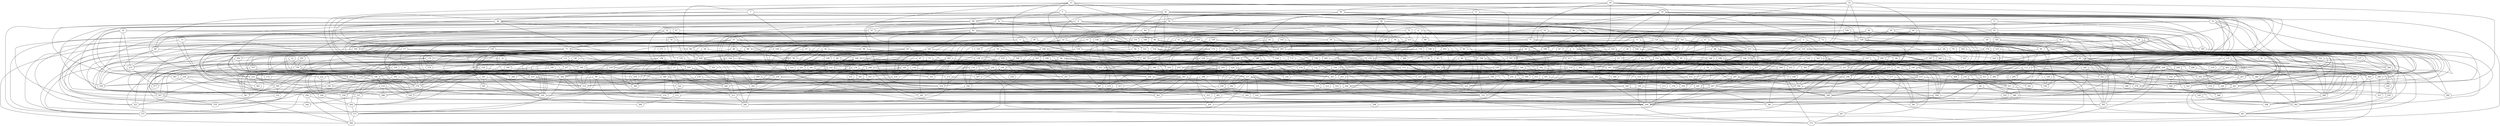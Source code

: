 strict graph "gnp_random_graph(400,0.015)" {
0;
1;
2;
3;
4;
5;
6;
7;
8;
9;
10;
11;
12;
13;
14;
15;
16;
17;
18;
19;
20;
21;
22;
23;
24;
25;
26;
27;
28;
29;
30;
31;
32;
33;
34;
35;
36;
37;
38;
39;
40;
41;
42;
43;
44;
45;
46;
47;
48;
49;
50;
51;
52;
53;
54;
55;
56;
57;
58;
59;
60;
61;
62;
63;
64;
65;
66;
67;
68;
69;
70;
71;
72;
73;
74;
75;
76;
77;
78;
79;
80;
81;
82;
83;
84;
85;
86;
87;
88;
89;
90;
91;
92;
93;
94;
95;
96;
97;
98;
99;
100;
101;
102;
103;
104;
105;
106;
107;
108;
109;
110;
111;
112;
113;
114;
115;
116;
117;
118;
119;
120;
121;
122;
123;
124;
125;
126;
127;
128;
129;
130;
131;
132;
133;
134;
135;
136;
137;
138;
139;
140;
141;
142;
143;
144;
145;
146;
147;
148;
149;
150;
151;
152;
153;
154;
155;
156;
157;
158;
159;
160;
161;
162;
163;
164;
165;
166;
167;
168;
169;
170;
171;
172;
173;
174;
175;
176;
177;
178;
179;
180;
181;
182;
183;
184;
185;
186;
187;
188;
189;
190;
191;
192;
193;
194;
195;
196;
197;
198;
199;
200;
201;
202;
203;
204;
205;
206;
207;
208;
209;
210;
211;
212;
213;
214;
215;
216;
217;
218;
219;
220;
221;
222;
223;
224;
225;
226;
227;
228;
229;
230;
231;
232;
233;
234;
235;
236;
237;
238;
239;
240;
241;
242;
243;
244;
245;
246;
247;
248;
249;
250;
251;
252;
253;
254;
255;
256;
257;
258;
259;
260;
261;
262;
263;
264;
265;
266;
267;
268;
269;
270;
271;
272;
273;
274;
275;
276;
277;
278;
279;
280;
281;
282;
283;
284;
285;
286;
287;
288;
289;
290;
291;
292;
293;
294;
295;
296;
297;
298;
299;
300;
301;
302;
303;
304;
305;
306;
307;
308;
309;
310;
311;
312;
313;
314;
315;
316;
317;
318;
319;
320;
321;
322;
323;
324;
325;
326;
327;
328;
329;
330;
331;
332;
333;
334;
335;
336;
337;
338;
339;
340;
341;
342;
343;
344;
345;
346;
347;
348;
349;
350;
351;
352;
353;
354;
355;
356;
357;
358;
359;
360;
361;
362;
363;
364;
365;
366;
367;
368;
369;
370;
371;
372;
373;
374;
375;
376;
377;
378;
379;
380;
381;
382;
383;
384;
385;
386;
387;
388;
389;
390;
391;
392;
393;
394;
395;
396;
397;
398;
399;
0 -- 192  [is_available=True, prob="0.550939702745"];
0 -- 1  [is_available=True, prob="0.642187092279"];
0 -- 34  [is_available=True, prob="0.687015406815"];
0 -- 291  [is_available=True, prob="0.337794591136"];
0 -- 262  [is_available=True, prob="1.0"];
0 -- 90  [is_available=True, prob="0.686280316794"];
1 -- 353  [is_available=True, prob="0.259644671201"];
1 -- 291  [is_available=True, prob="0.390840080443"];
1 -- 198  [is_available=True, prob="1.0"];
1 -- 360  [is_available=True, prob="0.762317053781"];
1 -- 242  [is_available=True, prob="0.431716401117"];
1 -- 244  [is_available=True, prob="1.0"];
1 -- 118  [is_available=True, prob="0.583824883431"];
1 -- 215  [is_available=True, prob="1.0"];
1 -- 185  [is_available=True, prob="0.161400500214"];
1 -- 319  [is_available=True, prob="1.0"];
2 -- 90  [is_available=True, prob="0.190655915221"];
2 -- 28  [is_available=True, prob="0.885666326662"];
2 -- 157  [is_available=True, prob="0.218322941564"];
2 -- 334  [is_available=True, prob="1.0"];
2 -- 301  [is_available=True, prob="0.656318873693"];
3 -- 192  [is_available=True, prob="0.771220418936"];
3 -- 166  [is_available=True, prob="0.723883435986"];
3 -- 294  [is_available=True, prob="1.0"];
3 -- 233  [is_available=True, prob="0.794883159811"];
3 -- 173  [is_available=True, prob="0.0791446397175"];
3 -- 176  [is_available=True, prob="0.514469924251"];
4 -- 195  [is_available=True, prob="1.0"];
4 -- 69  [is_available=True, prob="0.579695154604"];
4 -- 364  [is_available=True, prob="0.188647193584"];
4 -- 370  [is_available=True, prob="0.907915509878"];
4 -- 24  [is_available=True, prob="0.768787086832"];
4 -- 121  [is_available=True, prob="0.0712445500685"];
4 -- 347  [is_available=True, prob="0.568366381468"];
4 -- 101  [is_available=True, prob="0.151967052749"];
5 -- 213  [is_available=True, prob="0.194482610933"];
5 -- 68  [is_available=True, prob="1.0"];
5 -- 77  [is_available=True, prob="0.27268910747"];
5 -- 135  [is_available=True, prob="0.818919665249"];
6 -- 131  [is_available=True, prob="0.178414005787"];
6 -- 243  [is_available=True, prob="1.0"];
6 -- 206  [is_available=True, prob="0.967460584042"];
6 -- 55  [is_available=True, prob="0.929190318748"];
7 -- 10  [is_available=True, prob="1.0"];
7 -- 298  [is_available=True, prob="0.278990282181"];
7 -- 37  [is_available=True, prob="1.0"];
7 -- 390  [is_available=True, prob="0.783327342244"];
7 -- 31  [is_available=True, prob="1.0"];
8 -- 36  [is_available=True, prob="0.5359970773"];
8 -- 137  [is_available=True, prob="0.20904113772"];
8 -- 332  [is_available=True, prob="1.0"];
8 -- 80  [is_available=True, prob="1.0"];
8 -- 361  [is_available=True, prob="0.620605709932"];
8 -- 292  [is_available=True, prob="0.58145404499"];
8 -- 380  [is_available=True, prob="0.12815372383"];
9 -- 203  [is_available=True, prob="0.0957633199416"];
9 -- 167  [is_available=True, prob="0.936405770212"];
9 -- 72  [is_available=True, prob="0.230000097668"];
9 -- 87  [is_available=True, prob="0.344974359386"];
9 -- 360  [is_available=True, prob="0.193667284963"];
9 -- 22  [is_available=True, prob="0.124267280442"];
9 -- 185  [is_available=True, prob="1.0"];
9 -- 89  [is_available=True, prob="0.230237005929"];
10 -- 389  [is_available=True, prob="0.0529060408149"];
10 -- 199  [is_available=True, prob="1.0"];
10 -- 204  [is_available=True, prob="0.64191368243"];
10 -- 45  [is_available=True, prob="0.670188154992"];
10 -- 333  [is_available=True, prob="0.9859083656"];
10 -- 278  [is_available=True, prob="1.0"];
10 -- 191  [is_available=True, prob="1.0"];
11 -- 304  [is_available=True, prob="1.0"];
11 -- 241  [is_available=True, prob="0.852250657024"];
11 -- 366  [is_available=True, prob="0.0655823857627"];
11 -- 318  [is_available=True, prob="0.0202254712231"];
11 -- 62  [is_available=True, prob="0.849387760475"];
12 -- 252  [is_available=True, prob="0.885757813061"];
12 -- 159  [is_available=True, prob="0.35854293125"];
13 -- 106  [is_available=True, prob="1.0"];
13 -- 323  [is_available=True, prob="0.512998212852"];
13 -- 69  [is_available=True, prob="1.0"];
13 -- 350  [is_available=True, prob="0.070069359221"];
14 -- 68  [is_available=True, prob="1.0"];
14 -- 231  [is_available=True, prob="1.0"];
14 -- 72  [is_available=True, prob="0.943212095609"];
14 -- 199  [is_available=True, prob="1.0"];
14 -- 369  [is_available=True, prob="1.0"];
14 -- 209  [is_available=True, prob="1.0"];
14 -- 324  [is_available=True, prob="1.0"];
14 -- 221  [is_available=True, prob="0.795668057817"];
15 -- 291  [is_available=True, prob="1.0"];
15 -- 360  [is_available=True, prob="0.563129784551"];
15 -- 41  [is_available=True, prob="0.3065740819"];
15 -- 369  [is_available=True, prob="0.817163108706"];
15 -- 370  [is_available=True, prob="0.883440644938"];
15 -- 275  [is_available=True, prob="0.768653472106"];
15 -- 310  [is_available=True, prob="0.477476147189"];
15 -- 127  [is_available=True, prob="1.0"];
16 -- 100  [is_available=True, prob="0.309303303832"];
16 -- 165  [is_available=True, prob="0.785268718926"];
16 -- 304  [is_available=True, prob="0.339718016526"];
16 -- 149  [is_available=True, prob="0.419642493388"];
16 -- 23  [is_available=True, prob="0.311954387868"];
16 -- 219  [is_available=True, prob="0.0984230638729"];
16 -- 389  [is_available=True, prob="1.0"];
17 -- 375  [is_available=True, prob="0.442560411238"];
17 -- 219  [is_available=True, prob="0.461876268437"];
17 -- 61  [is_available=True, prob="0.445387416214"];
17 -- 111  [is_available=True, prob="0.13989921866"];
18 -- 169  [is_available=True, prob="1.0"];
18 -- 300  [is_available=True, prob="1.0"];
18 -- 343  [is_available=True, prob="0.895420935891"];
19 -- 193  [is_available=True, prob="0.311049797622"];
19 -- 131  [is_available=True, prob="0.728792391986"];
19 -- 262  [is_available=True, prob="0.402241497463"];
19 -- 327  [is_available=True, prob="0.962210210259"];
19 -- 136  [is_available=True, prob="1.0"];
19 -- 362  [is_available=True, prob="0.0641734297985"];
19 -- 78  [is_available=True, prob="0.659656446338"];
19 -- 207  [is_available=True, prob="0.957852265405"];
19 -- 117  [is_available=True, prob="1.0"];
19 -- 222  [is_available=True, prob="0.198849326047"];
20 -- 312  [is_available=True, prob="1.0"];
20 -- 340  [is_available=True, prob="0.558235165112"];
20 -- 189  [is_available=True, prob="0.925105944462"];
20 -- 278  [is_available=True, prob="0.271810054983"];
20 -- 349  [is_available=True, prob="0.68179804519"];
21 -- 88  [is_available=True, prob="0.504325806285"];
21 -- 369  [is_available=True, prob="1.0"];
21 -- 306  [is_available=True, prob="0.650466198015"];
21 -- 211  [is_available=True, prob="1.0"];
21 -- 314  [is_available=True, prob="1.0"];
22 -- 379  [is_available=True, prob="0.810049304156"];
22 -- 77  [is_available=True, prob="1.0"];
22 -- 134  [is_available=True, prob="1.0"];
23 -- 144  [is_available=True, prob="0.652017961613"];
23 -- 262  [is_available=True, prob="0.596383330064"];
23 -- 40  [is_available=True, prob="1.0"];
23 -- 301  [is_available=True, prob="0.0502935548955"];
23 -- 223  [is_available=True, prob="0.0395142373553"];
23 -- 111  [is_available=True, prob="0.63486116122"];
23 -- 91  [is_available=True, prob="0.460706103306"];
23 -- 95  [is_available=True, prob="0.994476749446"];
24 -- 193  [is_available=True, prob="1.0"];
24 -- 386  [is_available=True, prob="0.222534507693"];
24 -- 141  [is_available=True, prob="0.562030753537"];
24 -- 46  [is_available=True, prob="0.539324134082"];
24 -- 173  [is_available=True, prob="0.420376535824"];
24 -- 155  [is_available=True, prob="0.798786759728"];
24 -- 124  [is_available=True, prob="1.0"];
25 -- 65  [is_available=True, prob="0.687714423473"];
25 -- 98  [is_available=True, prob="0.545137261916"];
25 -- 69  [is_available=True, prob="0.796641258165"];
25 -- 264  [is_available=True, prob="0.122233463646"];
25 -- 266  [is_available=True, prob="0.522497993205"];
25 -- 350  [is_available=True, prob="0.30262821543"];
25 -- 181  [is_available=True, prob="0.301828069976"];
25 -- 278  [is_available=True, prob="0.054220529991"];
25 -- 394  [is_available=True, prob="0.390554568053"];
25 -- 255  [is_available=True, prob="1.0"];
25 -- 189  [is_available=True, prob="0.163566955052"];
25 -- 30  [is_available=True, prob="1.0"];
25 -- 149  [is_available=True, prob="0.699285033993"];
26 -- 147  [is_available=True, prob="0.627528137509"];
26 -- 53  [is_available=True, prob="0.0305252617857"];
26 -- 271  [is_available=True, prob="0.150367597788"];
27 -- 393  [is_available=True, prob="0.204184149629"];
27 -- 313  [is_available=True, prob="0.544852376343"];
27 -- 282  [is_available=True, prob="0.140272411813"];
27 -- 206  [is_available=True, prob="1.0"];
27 -- 215  [is_available=True, prob="0.161850388859"];
28 -- 327  [is_available=True, prob="0.651110745228"];
28 -- 298  [is_available=True, prob="0.439340519914"];
28 -- 290  [is_available=True, prob="0.0530004929453"];
28 -- 119  [is_available=True, prob="0.237357716891"];
29 -- 36  [is_available=True, prob="0.587907614004"];
29 -- 71  [is_available=True, prob="0.719539826227"];
29 -- 169  [is_available=True, prob="0.57858543951"];
29 -- 199  [is_available=True, prob="0.554293840082"];
29 -- 112  [is_available=True, prob="0.761656772387"];
29 -- 50  [is_available=True, prob="0.0255019501832"];
29 -- 214  [is_available=True, prob="0.357234013379"];
29 -- 124  [is_available=True, prob="0.358011997059"];
29 -- 253  [is_available=True, prob="0.538677872873"];
30 -- 329  [is_available=True, prob="0.791599031202"];
30 -- 363  [is_available=True, prob="0.566497769443"];
30 -- 78  [is_available=True, prob="0.784610383522"];
30 -- 374  [is_available=True, prob="0.831906703078"];
30 -- 280  [is_available=True, prob="0.495262033229"];
30 -- 346  [is_available=True, prob="0.816456018999"];
30 -- 159  [is_available=True, prob="0.623127624925"];
31 -- 168  [is_available=True, prob="0.874711537998"];
31 -- 257  [is_available=True, prob="0.875915411978"];
32 -- 161  [is_available=True, prob="0.190943465055"];
32 -- 196  [is_available=True, prob="0.356358781792"];
32 -- 167  [is_available=True, prob="0.54216811002"];
32 -- 233  [is_available=True, prob="1.0"];
32 -- 385  [is_available=True, prob="0.0290413244052"];
32 -- 248  [is_available=True, prob="0.78380932769"];
32 -- 218  [is_available=True, prob="0.0293716233609"];
32 -- 251  [is_available=True, prob="0.428604712361"];
33 -- 41  [is_available=True, prob="0.656112384291"];
33 -- 46  [is_available=True, prob="0.365497502175"];
33 -- 183  [is_available=True, prob="0.661787913189"];
33 -- 361  [is_available=True, prob="0.0882589330654"];
33 -- 253  [is_available=True, prob="0.854878843896"];
33 -- 126  [is_available=True, prob="0.0029384447137"];
33 -- 287  [is_available=True, prob="0.943643979053"];
34 -- 187  [is_available=True, prob="0.640623398613"];
34 -- 53  [is_available=True, prob="0.744079137079"];
34 -- 270  [is_available=True, prob="0.698971679788"];
35 -- 66  [is_available=True, prob="0.57476901153"];
35 -- 233  [is_available=True, prob="0.814634152884"];
35 -- 79  [is_available=True, prob="1.0"];
35 -- 337  [is_available=True, prob="1.0"];
35 -- 179  [is_available=True, prob="1.0"];
35 -- 249  [is_available=True, prob="0.0640126700588"];
35 -- 252  [is_available=True, prob="1.0"];
36 -- 129  [is_available=True, prob="0.87888178549"];
36 -- 67  [is_available=True, prob="0.517478800816"];
36 -- 393  [is_available=True, prob="0.888957774607"];
36 -- 200  [is_available=True, prob="0.530334263615"];
36 -- 375  [is_available=True, prob="0.0356398163385"];
36 -- 218  [is_available=True, prob="0.459267184562"];
37 -- 156  [is_available=True, prob="0.951626408848"];
37 -- 148  [is_available=True, prob="0.607625502027"];
37 -- 257  [is_available=True, prob="0.152366731163"];
37 -- 182  [is_available=True, prob="0.119295904265"];
38 -- 321  [is_available=True, prob="0.0094315219458"];
38 -- 258  [is_available=True, prob="0.910224725048"];
38 -- 326  [is_available=True, prob="0.861228395368"];
38 -- 338  [is_available=True, prob="0.446735906487"];
38 -- 57  [is_available=True, prob="0.571299834522"];
38 -- 219  [is_available=True, prob="0.140990391512"];
39 -- 192  [is_available=True, prob="0.353944709604"];
39 -- 309  [is_available=True, prob="0.16165716604"];
40 -- 292  [is_available=True, prob="0.0127891606551"];
40 -- 393  [is_available=True, prob="0.982228771462"];
40 -- 331  [is_available=True, prob="0.304335367441"];
40 -- 237  [is_available=True, prob="0.607891181442"];
40 -- 306  [is_available=True, prob="0.212168900584"];
40 -- 308  [is_available=True, prob="0.101740291105"];
40 -- 118  [is_available=True, prob="0.518177817119"];
41 -- 66  [is_available=True, prob="0.402923748619"];
41 -- 291  [is_available=True, prob="0.729274638484"];
41 -- 132  [is_available=True, prob="0.779513844257"];
41 -- 103  [is_available=True, prob="1.0"];
41 -- 167  [is_available=True, prob="1.0"];
41 -- 205  [is_available=True, prob="0.769956169506"];
41 -- 371  [is_available=True, prob="0.656552895511"];
41 -- 54  [is_available=True, prob="0.608061459981"];
41 -- 260  [is_available=True, prob="0.782244379006"];
41 -- 271  [is_available=True, prob="0.273061844668"];
42 -- 313  [is_available=True, prob="0.795767255589"];
42 -- 58  [is_available=True, prob="0.433521669216"];
42 -- 354  [is_available=True, prob="0.677507488833"];
42 -- 197  [is_available=True, prob="0.0542635534497"];
42 -- 286  [is_available=True, prob="0.452297848681"];
43 -- 264  [is_available=True, prob="0.207047825935"];
43 -- 265  [is_available=True, prob="0.733065833918"];
43 -- 272  [is_available=True, prob="0.0101569024043"];
43 -- 328  [is_available=True, prob="0.471441681178"];
43 -- 146  [is_available=True, prob="0.957925477271"];
43 -- 217  [is_available=True, prob="0.89842373799"];
43 -- 90  [is_available=True, prob="0.150475104434"];
43 -- 379  [is_available=True, prob="0.305769661415"];
44 -- 74  [is_available=True, prob="0.419882474315"];
44 -- 302  [is_available=True, prob="0.0765856373378"];
44 -- 47  [is_available=True, prob="1.0"];
45 -- 128  [is_available=True, prob="1.0"];
45 -- 321  [is_available=True, prob="0.376822386065"];
45 -- 389  [is_available=True, prob="1.0"];
45 -- 275  [is_available=True, prob="0.17427774674"];
45 -- 126  [is_available=True, prob="0.79185359502"];
46 -- 354  [is_available=True, prob="0.46292165"];
46 -- 311  [is_available=True, prob="0.57854950589"];
46 -- 188  [is_available=True, prob="1.0"];
46 -- 221  [is_available=True, prob="1.0"];
47 -- 307  [is_available=True, prob="0.0360582818223"];
47 -- 253  [is_available=True, prob="0.736111431208"];
47 -- 86  [is_available=True, prob="0.624080670514"];
48 -- 200  [is_available=True, prob="0.209783714452"];
48 -- 79  [is_available=True, prob="0.985033586504"];
48 -- 51  [is_available=True, prob="0.93948060964"];
48 -- 212  [is_available=True, prob="0.0148190388133"];
48 -- 89  [is_available=True, prob="0.892530807059"];
48 -- 62  [is_available=True, prob="0.490798337392"];
49 -- 383  [is_available=True, prob="1.0"];
49 -- 174  [is_available=True, prob="1.0"];
49 -- 63  [is_available=True, prob="0.759633233241"];
50 -- 66  [is_available=True, prob="0.943001603162"];
50 -- 326  [is_available=True, prob="0.802867376554"];
50 -- 297  [is_available=True, prob="1.0"];
50 -- 303  [is_available=True, prob="0.535830962363"];
50 -- 54  [is_available=True, prob="0.127570617883"];
50 -- 380  [is_available=True, prob="0.926564760503"];
51 -- 355  [is_available=True, prob="0.905306161314"];
51 -- 155  [is_available=True, prob="0.957522598497"];
51 -- 243  [is_available=True, prob="0.127926534652"];
52 -- 352  [is_available=True, prob="0.372992469442"];
52 -- 66  [is_available=True, prob="0.810239726549"];
52 -- 77  [is_available=True, prob="1.0"];
52 -- 82  [is_available=True, prob="0.465252548745"];
52 -- 151  [is_available=True, prob="1.0"];
52 -- 344  [is_available=True, prob="0.863289328988"];
53 -- 304  [is_available=True, prob="1.0"];
53 -- 243  [is_available=True, prob="0.896547488872"];
53 -- 118  [is_available=True, prob="0.760499542099"];
53 -- 350  [is_available=True, prob="0.610841258938"];
54 -- 199  [is_available=True, prob="0.905184632434"];
54 -- 363  [is_available=True, prob="0.0433422970409"];
54 -- 220  [is_available=True, prob="1.0"];
54 -- 105  [is_available=True, prob="0.030062485137"];
54 -- 281  [is_available=True, prob="1.0"];
54 -- 60  [is_available=True, prob="0.703129304907"];
55 -- 192  [is_available=True, prob="0.226078291791"];
55 -- 113  [is_available=True, prob="1.0"];
55 -- 329  [is_available=True, prob="0.573930658713"];
55 -- 177  [is_available=True, prob="0.248603081867"];
56 -- 91  [is_available=True, prob="0.935525596957"];
56 -- 181  [is_available=True, prob="0.792115435943"];
57 -- 131  [is_available=True, prob="0.0561991346219"];
57 -- 204  [is_available=True, prob="0.591672141883"];
57 -- 176  [is_available=True, prob="1.0"];
57 -- 244  [is_available=True, prob="0.885499116412"];
57 -- 276  [is_available=True, prob="0.390947839582"];
57 -- 282  [is_available=True, prob="0.190407281877"];
58 -- 283  [is_available=True, prob="0.805020225452"];
58 -- 227  [is_available=True, prob="0.840399538417"];
58 -- 90  [is_available=True, prob="0.443046844361"];
59 -- 376  [is_available=True, prob="0.270262633289"];
59 -- 273  [is_available=True, prob="1.0"];
59 -- 212  [is_available=True, prob="0.0145401380125"];
59 -- 319  [is_available=True, prob="0.0579560459496"];
60 -- 100  [is_available=True, prob="0.754590966355"];
60 -- 392  [is_available=True, prob="0.818702287213"];
60 -- 178  [is_available=True, prob="0.263202640051"];
60 -- 252  [is_available=True, prob="0.806430714761"];
60 -- 191  [is_available=True, prob="0.150007512247"];
61 -- 291  [is_available=True, prob="0.851506076717"];
61 -- 387  [is_available=True, prob="0.0452830751582"];
61 -- 341  [is_available=True, prob="0.435440010314"];
62 -- 289  [is_available=True, prob="1.0"];
62 -- 305  [is_available=True, prob="0.97480194458"];
62 -- 137  [is_available=True, prob="0.148199864637"];
62 -- 145  [is_available=True, prob="1.0"];
62 -- 82  [is_available=True, prob="0.0817833700244"];
62 -- 245  [is_available=True, prob="0.815133071111"];
62 -- 151  [is_available=True, prob="0.999286878044"];
63 -- 272  [is_available=True, prob="0.678581659149"];
63 -- 242  [is_available=True, prob="0.433235081452"];
63 -- 290  [is_available=True, prob="0.31412770881"];
64 -- 380  [is_available=True, prob="0.402668128433"];
64 -- 364  [is_available=True, prob="0.359829633769"];
65 -- 299  [is_available=True, prob="0.574371237384"];
65 -- 231  [is_available=True, prob="0.624971354185"];
65 -- 361  [is_available=True, prob="0.0452938091711"];
65 -- 107  [is_available=True, prob="1.0"];
65 -- 178  [is_available=True, prob="0.505638106163"];
65 -- 246  [is_available=True, prob="1.0"];
65 -- 313  [is_available=True, prob="0.752075341207"];
66 -- 302  [is_available=True, prob="0.435850557741"];
66 -- 389  [is_available=True, prob="0.596097186467"];
66 -- 263  [is_available=True, prob="1.0"];
66 -- 323  [is_available=True, prob="0.250048633354"];
66 -- 139  [is_available=True, prob="0.0264756639541"];
66 -- 364  [is_available=True, prob="0.388891600456"];
66 -- 78  [is_available=True, prob="0.541822810075"];
66 -- 131  [is_available=True, prob="0.88308685021"];
66 -- 213  [is_available=True, prob="0.153431115429"];
66 -- 203  [is_available=True, prob="0.824688088907"];
66 -- 282  [is_available=True, prob="0.128495344043"];
67 -- 292  [is_available=True, prob="0.00234578437715"];
67 -- 71  [is_available=True, prob="0.831859938777"];
68 -- 160  [is_available=True, prob="0.886991862736"];
68 -- 241  [is_available=True, prob="0.85384569648"];
68 -- 168  [is_available=True, prob="0.157972924841"];
68 -- 329  [is_available=True, prob="0.765813397054"];
68 -- 234  [is_available=True, prob="1.0"];
68 -- 80  [is_available=True, prob="0.479338127367"];
68 -- 177  [is_available=True, prob="0.0213853854041"];
68 -- 83  [is_available=True, prob="0.307932041691"];
68 -- 118  [is_available=True, prob="0.758347716453"];
69 -- 292  [is_available=True, prob="0.640432507995"];
69 -- 169  [is_available=True, prob="1.0"];
69 -- 84  [is_available=True, prob="1.0"];
70 -- 97  [is_available=True, prob="0.270857727888"];
70 -- 211  [is_available=True, prob="0.619771120449"];
70 -- 316  [is_available=True, prob="0.778840038231"];
70 -- 309  [is_available=True, prob="0.900240430649"];
71 -- 192  [is_available=True, prob="0.16908187977"];
71 -- 199  [is_available=True, prob="0.497527335681"];
71 -- 108  [is_available=True, prob="0.176444866355"];
71 -- 306  [is_available=True, prob="0.305055414563"];
71 -- 123  [is_available=True, prob="0.591994970758"];
72 -- 128  [is_available=True, prob="1.0"];
72 -- 304  [is_available=True, prob="0.17207464582"];
73 -- 195  [is_available=True, prob="0.960656925101"];
73 -- 134  [is_available=True, prob="0.557100007196"];
73 -- 395  [is_available=True, prob="0.0589803659091"];
73 -- 396  [is_available=True, prob="0.388752234726"];
73 -- 238  [is_available=True, prob="1.0"];
73 -- 176  [is_available=True, prob="0.767735593405"];
73 -- 276  [is_available=True, prob="1.0"];
74 -- 105  [is_available=True, prob="0.725062458436"];
74 -- 343  [is_available=True, prob="1.0"];
74 -- 117  [is_available=True, prob="1.0"];
74 -- 133  [is_available=True, prob="1.0"];
75 -- 113  [is_available=True, prob="0.474065268729"];
75 -- 162  [is_available=True, prob="0.737798251245"];
75 -- 116  [is_available=True, prob="0.466796789225"];
75 -- 274  [is_available=True, prob="1.0"];
75 -- 375  [is_available=True, prob="1.0"];
76 -- 128  [is_available=True, prob="0.133054112663"];
76 -- 160  [is_available=True, prob="0.749628663787"];
76 -- 99  [is_available=True, prob="0.155096292326"];
76 -- 356  [is_available=True, prob="0.901252160144"];
76 -- 337  [is_available=True, prob="0.583276227383"];
76 -- 299  [is_available=True, prob="0.0689382963759"];
76 -- 173  [is_available=True, prob="0.822123560585"];
76 -- 399  [is_available=True, prob="0.418726376632"];
76 -- 359  [is_available=True, prob="1.0"];
76 -- 305  [is_available=True, prob="0.756679715766"];
76 -- 384  [is_available=True, prob="1.0"];
76 -- 245  [is_available=True, prob="0.0163478442506"];
76 -- 159  [is_available=True, prob="0.532479918903"];
77 -- 224  [is_available=True, prob="0.0992034570023"];
77 -- 257  [is_available=True, prob="0.0508801173718"];
77 -- 389  [is_available=True, prob="0.0943627357159"];
77 -- 270  [is_available=True, prob="1.0"];
77 -- 111  [is_available=True, prob="0.561903235337"];
77 -- 366  [is_available=True, prob="0.208571409998"];
77 -- 156  [is_available=True, prob="0.737603720398"];
77 -- 350  [is_available=True, prob="1.0"];
77 -- 373  [is_available=True, prob="0.133913066359"];
78 -- 177  [is_available=True, prob="0.482985193355"];
78 -- 377  [is_available=True, prob="0.293774163626"];
79 -- 129  [is_available=True, prob="0.417900426587"];
79 -- 321  [is_available=True, prob="0.00768636918026"];
79 -- 331  [is_available=True, prob="0.476090103591"];
79 -- 82  [is_available=True, prob="1.0"];
79 -- 374  [is_available=True, prob="1.0"];
79 -- 123  [is_available=True, prob="0.35852217222"];
79 -- 95  [is_available=True, prob="1.0"];
80 -- 387  [is_available=True, prob="0.309795002034"];
80 -- 201  [is_available=True, prob="1.0"];
80 -- 234  [is_available=True, prob="0.457381448615"];
80 -- 125  [is_available=True, prob="0.261517096698"];
81 -- 209  [is_available=True, prob="0.226897910131"];
81 -- 289  [is_available=True, prob="1.0"];
82 -- 137  [is_available=True, prob="0.240498702029"];
82 -- 225  [is_available=True, prob="0.101366920571"];
83 -- 353  [is_available=True, prob="0.855608519254"];
83 -- 229  [is_available=True, prob="1.0"];
83 -- 375  [is_available=True, prob="0.682916568615"];
83 -- 396  [is_available=True, prob="0.0914841276646"];
83 -- 269  [is_available=True, prob="1.0"];
83 -- 141  [is_available=True, prob="0.856704865928"];
83 -- 85  [is_available=True, prob="0.710538672728"];
83 -- 247  [is_available=True, prob="0.949607161993"];
84 -- 230  [is_available=True, prob="1.0"];
84 -- 232  [is_available=True, prob="0.426196592991"];
84 -- 268  [is_available=True, prob="0.605148557834"];
84 -- 367  [is_available=True, prob="0.528635269936"];
84 -- 215  [is_available=True, prob="0.0495624026781"];
85 -- 307  [is_available=True, prob="0.343900575628"];
85 -- 98  [is_available=True, prob="1.0"];
85 -- 108  [is_available=True, prob="0.134679463471"];
85 -- 382  [is_available=True, prob="0.514127785669"];
86 -- 387  [is_available=True, prob="0.0757713208068"];
86 -- 293  [is_available=True, prob="0.414106149849"];
86 -- 262  [is_available=True, prob="0.670711769891"];
86 -- 295  [is_available=True, prob="0.785387172179"];
86 -- 396  [is_available=True, prob="1.0"];
86 -- 335  [is_available=True, prob="0.67693650707"];
87 -- 193  [is_available=True, prob="0.716497053712"];
87 -- 358  [is_available=True, prob="0.119417395378"];
87 -- 103  [is_available=True, prob="0.259164925137"];
87 -- 144  [is_available=True, prob="1.0"];
87 -- 297  [is_available=True, prob="0.66074961475"];
87 -- 91  [is_available=True, prob="0.098037416675"];
88 -- 196  [is_available=True, prob="0.37341353387"];
88 -- 211  [is_available=True, prob="1.0"];
88 -- 308  [is_available=True, prob="0.530049330103"];
88 -- 93  [is_available=True, prob="0.573376201491"];
88 -- 223  [is_available=True, prob="1.0"];
89 -- 231  [is_available=True, prob="0.327422840764"];
90 -- 336  [is_available=True, prob="0.190044444913"];
90 -- 112  [is_available=True, prob="0.37289469966"];
90 -- 93  [is_available=True, prob="0.445903016918"];
91 -- 209  [is_available=True, prob="0.739426106064"];
91 -- 314  [is_available=True, prob="0.618000282118"];
91 -- 318  [is_available=True, prob="1.0"];
92 -- 96  [is_available=True, prob="0.718092679528"];
92 -- 352  [is_available=True, prob="0.214226559687"];
92 -- 378  [is_available=True, prob="1.0"];
93 -- 249  [is_available=True, prob="0.598074564407"];
93 -- 285  [is_available=True, prob="0.421719201789"];
93 -- 279  [is_available=True, prob="0.391768056687"];
94 -- 371  [is_available=True, prob="0.944819594763"];
94 -- 307  [is_available=True, prob="0.0496117269967"];
94 -- 390  [is_available=True, prob="0.0555117253632"];
94 -- 254  [is_available=True, prob="1.0"];
95 -- 283  [is_available=True, prob="0.887199439178"];
95 -- 228  [is_available=True, prob="0.562154704977"];
96 -- 280  [is_available=True, prob="0.419331731715"];
96 -- 249  [is_available=True, prob="0.370541343802"];
96 -- 109  [is_available=True, prob="0.129742350218"];
96 -- 390  [is_available=True, prob="0.634635094435"];
97 -- 182  [is_available=True, prob="1.0"];
97 -- 201  [is_available=True, prob="0.938635669304"];
97 -- 238  [is_available=True, prob="0.809126771827"];
97 -- 308  [is_available=True, prob="0.229857152351"];
97 -- 310  [is_available=True, prob="0.488551896859"];
98 -- 225  [is_available=True, prob="0.876362157471"];
98 -- 293  [is_available=True, prob="1.0"];
98 -- 139  [is_available=True, prob="1.0"];
98 -- 308  [is_available=True, prob="0.17111805744"];
98 -- 154  [is_available=True, prob="0.233806692985"];
99 -- 358  [is_available=True, prob="0.961331785925"];
99 -- 366  [is_available=True, prob="0.615971612062"];
99 -- 306  [is_available=True, prob="0.900590294121"];
99 -- 373  [is_available=True, prob="0.1812998158"];
99 -- 315  [is_available=True, prob="1.0"];
100 -- 230  [is_available=True, prob="0.21635897957"];
100 -- 114  [is_available=True, prob="0.798188520616"];
100 -- 308  [is_available=True, prob="0.186292792187"];
100 -- 253  [is_available=True, prob="0.937932178378"];
100 -- 287  [is_available=True, prob="0.317204348235"];
101 -- 276  [is_available=True, prob="0.303697102903"];
101 -- 159  [is_available=True, prob="0.221534934537"];
102 -- 137  [is_available=True, prob="1.0"];
102 -- 203  [is_available=True, prob="0.470911134793"];
102 -- 276  [is_available=True, prob="0.680419239055"];
103 -- 128  [is_available=True, prob="0.353216940967"];
103 -- 229  [is_available=True, prob="0.514200814458"];
103 -- 327  [is_available=True, prob="1.0"];
103 -- 182  [is_available=True, prob="1.0"];
103 -- 247  [is_available=True, prob="1.0"];
104 -- 271  [is_available=True, prob="0.653151295978"];
104 -- 203  [is_available=True, prob="0.763637313273"];
104 -- 126  [is_available=True, prob="0.0428777619116"];
104 -- 243  [is_available=True, prob="0.280124224531"];
105 -- 392  [is_available=True, prob="1.0"];
106 -- 375  [is_available=True, prob="1.0"];
106 -- 335  [is_available=True, prob="1.0"];
107 -- 347  [is_available=True, prob="0.118085281082"];
107 -- 220  [is_available=True, prob="1.0"];
107 -- 359  [is_available=True, prob="0.321900320842"];
108 -- 274  [is_available=True, prob="0.871369226266"];
108 -- 148  [is_available=True, prob="1.0"];
109 -- 197  [is_available=True, prob="0.686410588504"];
109 -- 328  [is_available=True, prob="0.283415657288"];
109 -- 339  [is_available=True, prob="0.592222768365"];
109 -- 317  [is_available=True, prob="1.0"];
109 -- 350  [is_available=True, prob="0.126618355041"];
110 -- 132  [is_available=True, prob="0.0398837493106"];
110 -- 391  [is_available=True, prob="0.322922225181"];
110 -- 340  [is_available=True, prob="0.458345461496"];
110 -- 119  [is_available=True, prob="0.985399364677"];
110 -- 249  [is_available=True, prob="1.0"];
110 -- 348  [is_available=True, prob="0.865189339921"];
111 -- 168  [is_available=True, prob="1.0"];
111 -- 150  [is_available=True, prob="0.652356960144"];
111 -- 378  [is_available=True, prob="0.428977163832"];
111 -- 200  [is_available=True, prob="0.200887632922"];
111 -- 189  [is_available=True, prob="1.0"];
112 -- 360  [is_available=True, prob="0.309070588937"];
112 -- 298  [is_available=True, prob="0.662244632688"];
112 -- 205  [is_available=True, prob="0.930695742342"];
112 -- 381  [is_available=True, prob="0.643082706612"];
112 -- 308  [is_available=True, prob="0.391047529439"];
112 -- 342  [is_available=True, prob="0.972675124147"];
113 -- 161  [is_available=True, prob="0.988528832781"];
113 -- 166  [is_available=True, prob="1.0"];
113 -- 269  [is_available=True, prob="0.619041045443"];
113 -- 212  [is_available=True, prob="1.0"];
114 -- 389  [is_available=True, prob="0.742260412997"];
114 -- 136  [is_available=True, prob="0.453176736783"];
114 -- 370  [is_available=True, prob="1.0"];
114 -- 150  [is_available=True, prob="0.575523091395"];
114 -- 252  [is_available=True, prob="0.113070875681"];
114 -- 127  [is_available=True, prob="1.0"];
115 -- 139  [is_available=True, prob="1.0"];
115 -- 286  [is_available=True, prob="0.679884183001"];
116 -- 324  [is_available=True, prob="0.260537967963"];
116 -- 292  [is_available=True, prob="0.61778824094"];
116 -- 148  [is_available=True, prob="0.662050717904"];
116 -- 262  [is_available=True, prob="0.721718572306"];
117 -- 162  [is_available=True, prob="0.0641200480563"];
117 -- 164  [is_available=True, prob="1.0"];
117 -- 167  [is_available=True, prob="1.0"];
117 -- 202  [is_available=True, prob="1.0"];
117 -- 295  [is_available=True, prob="0.278778566818"];
117 -- 286  [is_available=True, prob="0.0785288846369"];
117 -- 254  [is_available=True, prob="0.488945069001"];
118 -- 399  [is_available=True, prob="1.0"];
118 -- 248  [is_available=True, prob="0.676988725301"];
118 -- 179  [is_available=True, prob="1.0"];
118 -- 214  [is_available=True, prob="0.68201676177"];
118 -- 216  [is_available=True, prob="0.211670478178"];
118 -- 285  [is_available=True, prob="0.0857943450199"];
120 -- 336  [is_available=True, prob="0.486375280927"];
121 -- 132  [is_available=True, prob="0.96195571723"];
121 -- 177  [is_available=True, prob="0.869712902341"];
121 -- 213  [is_available=True, prob="0.0857220275812"];
121 -- 127  [is_available=True, prob="1.0"];
121 -- 287  [is_available=True, prob="0.404537476541"];
122 -- 353  [is_available=True, prob="1.0"];
122 -- 258  [is_available=True, prob="1.0"];
122 -- 379  [is_available=True, prob="0.258706950128"];
122 -- 214  [is_available=True, prob="0.84691435367"];
122 -- 223  [is_available=True, prob="0.372902626585"];
123 -- 162  [is_available=True, prob="1.0"];
123 -- 373  [is_available=True, prob="0.134114420832"];
123 -- 354  [is_available=True, prob="0.265158923928"];
124 -- 197  [is_available=True, prob="0.836938934694"];
124 -- 168  [is_available=True, prob="0.791606617466"];
124 -- 334  [is_available=True, prob="1.0"];
124 -- 342  [is_available=True, prob="0.284790445066"];
124 -- 318  [is_available=True, prob="1.0"];
124 -- 133  [is_available=True, prob="0.0765566381631"];
125 -- 249  [is_available=True, prob="0.668654163749"];
126 -- 163  [is_available=True, prob="0.148269417241"];
126 -- 135  [is_available=True, prob="0.282451930929"];
126 -- 170  [is_available=True, prob="1.0"];
126 -- 206  [is_available=True, prob="0.419954841207"];
126 -- 246  [is_available=True, prob="0.0644485762161"];
126 -- 379  [is_available=True, prob="0.632373843265"];
127 -- 128  [is_available=True, prob="1.0"];
127 -- 290  [is_available=True, prob="0.541940588782"];
127 -- 181  [is_available=True, prob="0.51265921419"];
128 -- 194  [is_available=True, prob="1.0"];
128 -- 259  [is_available=True, prob="0.123570793868"];
128 -- 231  [is_available=True, prob="1.0"];
128 -- 336  [is_available=True, prob="0.600883800667"];
128 -- 338  [is_available=True, prob="0.261903275017"];
129 -- 232  [is_available=True, prob="0.176890332464"];
129 -- 169  [is_available=True, prob="1.0"];
129 -- 391  [is_available=True, prob="1.0"];
130 -- 164  [is_available=True, prob="0.53155947497"];
130 -- 137  [is_available=True, prob="0.224865114637"];
130 -- 202  [is_available=True, prob="0.334805881973"];
130 -- 335  [is_available=True, prob="0.301677624812"];
130 -- 248  [is_available=True, prob="0.367942398989"];
130 -- 350  [is_available=True, prob="1.0"];
131 -- 224  [is_available=True, prob="0.485216129278"];
131 -- 229  [is_available=True, prob="1.0"];
131 -- 169  [is_available=True, prob="0.240781726539"];
131 -- 332  [is_available=True, prob="0.307423259106"];
131 -- 219  [is_available=True, prob="0.173006178595"];
131 -- 389  [is_available=True, prob="0.445338826747"];
132 -- 296  [is_available=True, prob="0.907373367925"];
133 -- 144  [is_available=True, prob="0.27316088338"];
133 -- 280  [is_available=True, prob="0.169178761558"];
133 -- 351  [is_available=True, prob="0.651252583658"];
134 -- 397  [is_available=True, prob="1.0"];
134 -- 313  [is_available=True, prob="0.174663752213"];
135 -- 236  [is_available=True, prob="0.0115660211216"];
135 -- 334  [is_available=True, prob="1.0"];
135 -- 335  [is_available=True, prob="0.733207046005"];
135 -- 336  [is_available=True, prob="0.472700897129"];
136 -- 265  [is_available=True, prob="0.0192435571282"];
136 -- 172  [is_available=True, prob="0.735363025888"];
136 -- 241  [is_available=True, prob="1.0"];
136 -- 219  [is_available=True, prob="0.0123695718914"];
137 -- 208  [is_available=True, prob="1.0"];
137 -- 382  [is_available=True, prob="1.0"];
138 -- 363  [is_available=True, prob="0.687200657785"];
138 -- 397  [is_available=True, prob="0.0773545783016"];
138 -- 142  [is_available=True, prob="0.880419805504"];
138 -- 175  [is_available=True, prob="0.937639090793"];
138 -- 152  [is_available=True, prob="1.0"];
138 -- 219  [is_available=True, prob="0.883124325518"];
139 -- 227  [is_available=True, prob="0.82344222728"];
139 -- 370  [is_available=True, prob="0.0987496482123"];
139 -- 374  [is_available=True, prob="0.15989486913"];
140 -- 168  [is_available=True, prob="0.777378614553"];
140 -- 329  [is_available=True, prob="0.175337236675"];
140 -- 347  [is_available=True, prob="0.236844517804"];
140 -- 236  [is_available=True, prob="0.955074423462"];
140 -- 255  [is_available=True, prob="0.0056644393505"];
141 -- 320  [is_available=True, prob="0.154378484084"];
141 -- 262  [is_available=True, prob="0.639983255808"];
141 -- 148  [is_available=True, prob="1.0"];
141 -- 382  [is_available=True, prob="0.226963241254"];
142 -- 265  [is_available=True, prob="0.226479230858"];
142 -- 162  [is_available=True, prob="0.731920050299"];
143 -- 273  [is_available=True, prob="0.530711224313"];
143 -- 146  [is_available=True, prob="0.735266763145"];
143 -- 267  [is_available=True, prob="0.0628783524489"];
143 -- 382  [is_available=True, prob="0.748807571193"];
144 -- 321  [is_available=True, prob="1.0"];
144 -- 354  [is_available=True, prob="1.0"];
144 -- 177  [is_available=True, prob="1.0"];
144 -- 373  [is_available=True, prob="1.0"];
145 -- 260  [is_available=True, prob="1.0"];
145 -- 394  [is_available=True, prob="0.277917061806"];
145 -- 174  [is_available=True, prob="0.444392935235"];
145 -- 336  [is_available=True, prob="1.0"];
145 -- 278  [is_available=True, prob="1.0"];
146 -- 193  [is_available=True, prob="0.613726428246"];
146 -- 361  [is_available=True, prob="1.0"];
146 -- 212  [is_available=True, prob="0.328844408377"];
146 -- 309  [is_available=True, prob="0.489480224745"];
148 -- 396  [is_available=True, prob="0.796332315451"];
148 -- 251  [is_available=True, prob="0.219841135494"];
149 -- 198  [is_available=True, prob="0.784172396531"];
149 -- 298  [is_available=True, prob="1.0"];
149 -- 301  [is_available=True, prob="0.584006319071"];
149 -- 306  [is_available=True, prob="0.672280814192"];
149 -- 221  [is_available=True, prob="0.877479174303"];
149 -- 223  [is_available=True, prob="0.196873333158"];
150 -- 397  [is_available=True, prob="1.0"];
150 -- 356  [is_available=True, prob="1.0"];
150 -- 322  [is_available=True, prob="1.0"];
151 -- 260  [is_available=True, prob="0.03213615472"];
151 -- 203  [is_available=True, prob="0.211531916884"];
152 -- 320  [is_available=True, prob="0.713034044943"];
152 -- 272  [is_available=True, prob="0.829609811375"];
152 -- 194  [is_available=True, prob="0.917559578237"];
152 -- 201  [is_available=True, prob="0.266304126924"];
152 -- 290  [is_available=True, prob="0.541010921334"];
152 -- 240  [is_available=True, prob="0.770293305805"];
152 -- 352  [is_available=True, prob="0.70036948701"];
152 -- 311  [is_available=True, prob="0.267163743845"];
152 -- 282  [is_available=True, prob="0.0520388169714"];
152 -- 346  [is_available=True, prob="0.869585425128"];
153 -- 160  [is_available=True, prob="0.0262719166613"];
153 -- 198  [is_available=True, prob="0.876102906889"];
153 -- 174  [is_available=True, prob="0.298406603877"];
153 -- 180  [is_available=True, prob="0.653197260026"];
153 -- 346  [is_available=True, prob="0.242440924988"];
153 -- 155  [is_available=True, prob="0.00559055640402"];
154 -- 323  [is_available=True, prob="0.896458983233"];
154 -- 358  [is_available=True, prob="0.77970731372"];
154 -- 263  [is_available=True, prob="0.246690060301"];
154 -- 236  [is_available=True, prob="0.125894426007"];
154 -- 318  [is_available=True, prob="0.182147397359"];
156 -- 197  [is_available=True, prob="1.0"];
156 -- 357  [is_available=True, prob="1.0"];
156 -- 372  [is_available=True, prob="1.0"];
156 -- 302  [is_available=True, prob="1.0"];
156 -- 303  [is_available=True, prob="0.554165135189"];
156 -- 212  [is_available=True, prob="0.910990455121"];
156 -- 375  [is_available=True, prob="1.0"];
156 -- 340  [is_available=True, prob="0.349780973062"];
157 -- 232  [is_available=True, prob="0.339064501047"];
157 -- 364  [is_available=True, prob="0.748533864908"];
157 -- 250  [is_available=True, prob="0.711672271467"];
158 -- 193  [is_available=True, prob="0.813003439157"];
158 -- 328  [is_available=True, prob="0.12591595238"];
158 -- 297  [is_available=True, prob="0.517556011859"];
158 -- 175  [is_available=True, prob="1.0"];
158 -- 272  [is_available=True, prob="0.370646341506"];
158 -- 317  [is_available=True, prob="0.869019403415"];
159 -- 323  [is_available=True, prob="1.0"];
159 -- 327  [is_available=True, prob="0.535194789754"];
159 -- 276  [is_available=True, prob="0.20288181811"];
160 -- 176  [is_available=True, prob="0.337290785881"];
160 -- 279  [is_available=True, prob="0.675403289818"];
160 -- 356  [is_available=True, prob="0.966510435992"];
161 -- 370  [is_available=True, prob="0.0626958439476"];
161 -- 315  [is_available=True, prob="0.619778470166"];
161 -- 326  [is_available=True, prob="0.467800912674"];
162 -- 392  [is_available=True, prob="1.0"];
163 -- 279  [is_available=True, prob="1.0"];
163 -- 187  [is_available=True, prob="0.105173543936"];
163 -- 247  [is_available=True, prob="1.0"];
164 -- 260  [is_available=True, prob="0.373854255185"];
164 -- 390  [is_available=True, prob="0.710654732129"];
164 -- 204  [is_available=True, prob="0.423735040645"];
164 -- 272  [is_available=True, prob="0.466065014978"];
164 -- 350  [is_available=True, prob="0.155945733363"];
164 -- 251  [is_available=True, prob="0.0946988182744"];
164 -- 381  [is_available=True, prob="0.815047371622"];
164 -- 318  [is_available=True, prob="0.263968059896"];
165 -- 176  [is_available=True, prob="0.0489734357622"];
165 -- 244  [is_available=True, prob="0.484824055474"];
165 -- 365  [is_available=True, prob="0.544196230876"];
166 -- 228  [is_available=True, prob="1.0"];
166 -- 310  [is_available=True, prob="0.62743998854"];
166 -- 183  [is_available=True, prob="0.362220997644"];
166 -- 254  [is_available=True, prob="0.260620505901"];
167 -- 291  [is_available=True, prob="0.226746788909"];
167 -- 309  [is_available=True, prob="0.722498443292"];
168 -- 252  [is_available=True, prob="0.585651170634"];
168 -- 363  [is_available=True, prob="0.236743233581"];
169 -- 289  [is_available=True, prob="0.785851581017"];
169 -- 292  [is_available=True, prob="0.687518090083"];
169 -- 225  [is_available=True, prob="0.129989611213"];
169 -- 332  [is_available=True, prob="0.615190767712"];
169 -- 237  [is_available=True, prob="1.0"];
169 -- 397  [is_available=True, prob="1.0"];
169 -- 282  [is_available=True, prob="0.18452536741"];
169 -- 387  [is_available=True, prob="1.0"];
169 -- 186  [is_available=True, prob="1.0"];
169 -- 254  [is_available=True, prob="0.541634415014"];
170 -- 196  [is_available=True, prob="0.545697196197"];
170 -- 359  [is_available=True, prob="1.0"];
170 -- 268  [is_available=True, prob="1.0"];
170 -- 276  [is_available=True, prob="0.630866788674"];
170 -- 314  [is_available=True, prob="0.510654476117"];
170 -- 315  [is_available=True, prob="1.0"];
171 -- 184  [is_available=True, prob="0.314958016921"];
172 -- 243  [is_available=True, prob="1.0"];
172 -- 381  [is_available=True, prob="1.0"];
172 -- 198  [is_available=True, prob="0.369576488266"];
173 -- 280  [is_available=True, prob="0.829526608787"];
173 -- 182  [is_available=True, prob="1.0"];
173 -- 279  [is_available=True, prob="0.20753431236"];
174 -- 395  [is_available=True, prob="0.443328291"];
174 -- 177  [is_available=True, prob="0.405397569183"];
174 -- 241  [is_available=True, prob="0.71976820546"];
174 -- 274  [is_available=True, prob="0.498033625584"];
174 -- 185  [is_available=True, prob="1.0"];
174 -- 218  [is_available=True, prob="0.0831992496122"];
175 -- 195  [is_available=True, prob="0.26248346123"];
175 -- 232  [is_available=True, prob="0.735372886454"];
175 -- 332  [is_available=True, prob="0.665049332903"];
175 -- 207  [is_available=True, prob="0.574519625338"];
175 -- 307  [is_available=True, prob="0.662100576"];
175 -- 342  [is_available=True, prob="1.0"];
176 -- 353  [is_available=True, prob="0.626128510156"];
176 -- 395  [is_available=True, prob="0.141655443126"];
176 -- 248  [is_available=True, prob="1.0"];
176 -- 188  [is_available=True, prob="0.0897265973831"];
176 -- 325  [is_available=True, prob="0.686979004323"];
177 -- 343  [is_available=True, prob="1.0"];
177 -- 306  [is_available=True, prob="0.726676004249"];
177 -- 212  [is_available=True, prob="0.112278243986"];
177 -- 216  [is_available=True, prob="0.509895887188"];
178 -- 232  [is_available=True, prob="1.0"];
178 -- 347  [is_available=True, prob="1.0"];
180 -- 387  [is_available=True, prob="1.0"];
180 -- 293  [is_available=True, prob="0.113613346062"];
180 -- 209  [is_available=True, prob="0.572984703288"];
180 -- 279  [is_available=True, prob="0.242655928483"];
180 -- 252  [is_available=True, prob="0.583280728987"];
181 -- 234  [is_available=True, prob="0.133973121638"];
181 -- 355  [is_available=True, prob="0.909293170369"];
182 -- 225  [is_available=True, prob="0.436279323994"];
182 -- 211  [is_available=True, prob="0.886215333211"];
182 -- 350  [is_available=True, prob="0.638087769019"];
182 -- 254  [is_available=True, prob="0.214511529641"];
182 -- 191  [is_available=True, prob="1.0"];
183 -- 205  [is_available=True, prob="1.0"];
183 -- 343  [is_available=True, prob="0.292154764701"];
183 -- 219  [is_available=True, prob="0.191381789404"];
183 -- 255  [is_available=True, prob="0.324098686393"];
184 -- 218  [is_available=True, prob="0.934154811682"];
184 -- 292  [is_available=True, prob="0.219089173945"];
184 -- 197  [is_available=True, prob="0.384122799593"];
184 -- 357  [is_available=True, prob="1.0"];
185 -- 395  [is_available=True, prob="0.845006786314"];
185 -- 221  [is_available=True, prob="0.652057710676"];
185 -- 285  [is_available=True, prob="0.488039961047"];
186 -- 259  [is_available=True, prob="0.687426415268"];
186 -- 198  [is_available=True, prob="1.0"];
187 -- 293  [is_available=True, prob="1.0"];
187 -- 395  [is_available=True, prob="0.934717761128"];
187 -- 274  [is_available=True, prob="0.210458582258"];
187 -- 276  [is_available=True, prob="1.0"];
187 -- 340  [is_available=True, prob="0.46875305218"];
187 -- 221  [is_available=True, prob="0.71312853041"];
188 -- 304  [is_available=True, prob="0.362624168311"];
189 -- 394  [is_available=True, prob="0.825353684996"];
189 -- 364  [is_available=True, prob="0.185843429586"];
189 -- 344  [is_available=True, prob="0.755853037101"];
190 -- 193  [is_available=True, prob="0.0650156891548"];
190 -- 378  [is_available=True, prob="0.361530017274"];
190 -- 308  [is_available=True, prob="0.287361840186"];
191 -- 264  [is_available=True, prob="1.0"];
191 -- 348  [is_available=True, prob="0.0928419950323"];
191 -- 240  [is_available=True, prob="0.417932763403"];
191 -- 379  [is_available=True, prob="1.0"];
192 -- 260  [is_available=True, prob="1.0"];
192 -- 377  [is_available=True, prob="0.2660212218"];
194 -- 244  [is_available=True, prob="0.56284066494"];
194 -- 206  [is_available=True, prob="0.346902290023"];
194 -- 273  [is_available=True, prob="0.491024327956"];
195 -- 294  [is_available=True, prob="0.855281512364"];
195 -- 263  [is_available=True, prob="1.0"];
195 -- 333  [is_available=True, prob="0.201262094526"];
196 -- 294  [is_available=True, prob="0.0325881329804"];
196 -- 295  [is_available=True, prob="1.0"];
196 -- 208  [is_available=True, prob="1.0"];
196 -- 309  [is_available=True, prob="0.405707123417"];
196 -- 249  [is_available=True, prob="0.193889111165"];
196 -- 255  [is_available=True, prob="0.301624326551"];
197 -- 231  [is_available=True, prob="0.411231307581"];
197 -- 338  [is_available=True, prob="0.608991500144"];
197 -- 215  [is_available=True, prob="0.977841039272"];
198 -- 359  [is_available=True, prob="0.903177867072"];
198 -- 210  [is_available=True, prob="0.590196247892"];
198 -- 276  [is_available=True, prob="0.789561832476"];
199 -- 357  [is_available=True, prob="0.936973026214"];
199 -- 294  [is_available=True, prob="0.738456881968"];
199 -- 207  [is_available=True, prob="0.463170354917"];
199 -- 330  [is_available=True, prob="0.381904151116"];
200 -- 390  [is_available=True, prob="0.194953560571"];
200 -- 297  [is_available=True, prob="0.755651606159"];
200 -- 239  [is_available=True, prob="0.951033728266"];
200 -- 278  [is_available=True, prob="0.0691281785198"];
201 -- 386  [is_available=True, prob="0.437649646355"];
201 -- 321  [is_available=True, prob="0.594638618086"];
202 -- 233  [is_available=True, prob="1.0"];
202 -- 276  [is_available=True, prob="0.952884016899"];
203 -- 311  [is_available=True, prob="0.90868247193"];
203 -- 299  [is_available=True, prob="1.0"];
203 -- 226  [is_available=True, prob="0.945068808114"];
203 -- 240  [is_available=True, prob="1.0"];
204 -- 298  [is_available=True, prob="0.87644063165"];
204 -- 237  [is_available=True, prob="0.905943084626"];
205 -- 311  [is_available=True, prob="1.0"];
206 -- 270  [is_available=True, prob="0.396261830121"];
206 -- 347  [is_available=True, prob="0.619512179816"];
207 -- 291  [is_available=True, prob="0.174641832828"];
207 -- 232  [is_available=True, prob="0.285533362288"];
207 -- 266  [is_available=True, prob="0.853904225775"];
207 -- 301  [is_available=True, prob="1.0"];
207 -- 238  [is_available=True, prob="1.0"];
207 -- 264  [is_available=True, prob="0.559644823406"];
207 -- 312  [is_available=True, prob="1.0"];
207 -- 315  [is_available=True, prob="0.520537750819"];
207 -- 394  [is_available=True, prob="0.644991025002"];
208 -- 326  [is_available=True, prob="0.132868306889"];
208 -- 372  [is_available=True, prob="1.0"];
208 -- 247  [is_available=True, prob="0.480184939665"];
208 -- 292  [is_available=True, prob="1.0"];
209 -- 379  [is_available=True, prob="0.578013666728"];
209 -- 305  [is_available=True, prob="0.31692368289"];
209 -- 361  [is_available=True, prob="0.771577814051"];
209 -- 394  [is_available=True, prob="0.497626652862"];
209 -- 247  [is_available=True, prob="0.203796027855"];
209 -- 220  [is_available=True, prob="1.0"];
209 -- 222  [is_available=True, prob="0.798326291827"];
210 -- 248  [is_available=True, prob="1.0"];
210 -- 388  [is_available=True, prob="0.420179955376"];
210 -- 350  [is_available=True, prob="1.0"];
210 -- 383  [is_available=True, prob="0.179268247972"];
211 -- 332  [is_available=True, prob="1.0"];
211 -- 382  [is_available=True, prob="1.0"];
212 -- 334  [is_available=True, prob="0.400651447789"];
212 -- 281  [is_available=True, prob="0.9895195164"];
213 -- 267  [is_available=True, prob="1.0"];
213 -- 364  [is_available=True, prob="0.477450692978"];
213 -- 369  [is_available=True, prob="0.0245202789805"];
213 -- 349  [is_available=True, prob="1.0"];
213 -- 286  [is_available=True, prob="0.814857521295"];
214 -- 334  [is_available=True, prob="0.193814850363"];
214 -- 311  [is_available=True, prob="1.0"];
214 -- 380  [is_available=True, prob="0.216154053868"];
215 -- 260  [is_available=True, prob="0.559627899938"];
215 -- 359  [is_available=True, prob="0.904853455102"];
215 -- 361  [is_available=True, prob="1.0"];
215 -- 278  [is_available=True, prob="0.246625801925"];
216 -- 306  [is_available=True, prob="0.164539491469"];
216 -- 338  [is_available=True, prob="0.917022439024"];
217 -- 360  [is_available=True, prob="0.566766019644"];
217 -- 218  [is_available=True, prob="1.0"];
217 -- 386  [is_available=True, prob="1.0"];
218 -- 327  [is_available=True, prob="0.229896817251"];
218 -- 388  [is_available=True, prob="0.672345240499"];
218 -- 366  [is_available=True, prob="0.881825756044"];
218 -- 310  [is_available=True, prob="0.985325550851"];
218 -- 250  [is_available=True, prob="0.759122875621"];
219 -- 328  [is_available=True, prob="0.111513034604"];
220 -- 310  [is_available=True, prob="0.503801061326"];
220 -- 311  [is_available=True, prob="1.0"];
220 -- 380  [is_available=True, prob="1.0"];
220 -- 350  [is_available=True, prob="0.990988013814"];
221 -- 295  [is_available=True, prob="0.325273496245"];
221 -- 245  [is_available=True, prob="0.753185289828"];
222 -- 248  [is_available=True, prob="1.0"];
223 -- 345  [is_available=True, prob="1.0"];
224 -- 309  [is_available=True, prob="1.0"];
225 -- 354  [is_available=True, prob="0.0047791341674"];
225 -- 310  [is_available=True, prob="0.993926311604"];
225 -- 378  [is_available=True, prob="0.844404629652"];
226 -- 338  [is_available=True, prob="0.560670841433"];
226 -- 396  [is_available=True, prob="0.837459553771"];
226 -- 350  [is_available=True, prob="0.605897114356"];
226 -- 286  [is_available=True, prob="0.726939496535"];
227 -- 388  [is_available=True, prob="0.848857516549"];
227 -- 269  [is_available=True, prob="1.0"];
228 -- 305  [is_available=True, prob="0.168593155127"];
228 -- 329  [is_available=True, prob="0.285253002303"];
229 -- 321  [is_available=True, prob="0.215382843406"];
229 -- 334  [is_available=True, prob="0.388601825648"];
229 -- 399  [is_available=True, prob="0.211448412011"];
229 -- 314  [is_available=True, prob="0.638383335196"];
229 -- 251  [is_available=True, prob="0.0923037568675"];
229 -- 349  [is_available=True, prob="1.0"];
230 -- 272  [is_available=True, prob="0.400737552073"];
230 -- 373  [is_available=True, prob="0.0880063608599"];
231 -- 332  [is_available=True, prob="0.979584885293"];
231 -- 288  [is_available=True, prob="0.730023378846"];
231 -- 348  [is_available=True, prob="0.768680132931"];
232 -- 307  [is_available=True, prob="1.0"];
232 -- 375  [is_available=True, prob="1.0"];
232 -- 313  [is_available=True, prob="0.551590822301"];
233 -- 329  [is_available=True, prob="1.0"];
233 -- 377  [is_available=True, prob="0.182973039127"];
234 -- 388  [is_available=True, prob="0.996208010576"];
234 -- 377  [is_available=True, prob="1.0"];
234 -- 383  [is_available=True, prob="1.0"];
235 -- 396  [is_available=True, prob="0.120021174627"];
235 -- 398  [is_available=True, prob="0.827327300483"];
235 -- 310  [is_available=True, prob="0.816273045405"];
235 -- 279  [is_available=True, prob="0.0439253734992"];
236 -- 391  [is_available=True, prob="0.150626943228"];
236 -- 300  [is_available=True, prob="1.0"];
236 -- 359  [is_available=True, prob="0.703218740405"];
236 -- 237  [is_available=True, prob="0.255757586887"];
236 -- 281  [is_available=True, prob="0.850731148018"];
236 -- 252  [is_available=True, prob="0.313168795647"];
236 -- 318  [is_available=True, prob="0.531314126009"];
237 -- 375  [is_available=True, prob="0.575884968583"];
237 -- 242  [is_available=True, prob="0.375681080456"];
237 -- 345  [is_available=True, prob="0.794435095177"];
237 -- 312  [is_available=True, prob="0.679383491113"];
237 -- 281  [is_available=True, prob="0.834466441213"];
237 -- 350  [is_available=True, prob="0.968014236438"];
238 -- 256  [is_available=True, prob="0.910786182234"];
238 -- 291  [is_available=True, prob="1.0"];
238 -- 356  [is_available=True, prob="0.0394799660663"];
238 -- 358  [is_available=True, prob="0.0375486573405"];
238 -- 264  [is_available=True, prob="1.0"];
238 -- 253  [is_available=True, prob="0.448484301382"];
239 -- 282  [is_available=True, prob="0.990057656767"];
239 -- 396  [is_available=True, prob="0.0290094307057"];
239 -- 278  [is_available=True, prob="0.838416961654"];
240 -- 250  [is_available=True, prob="1.0"];
241 -- 289  [is_available=True, prob="1.0"];
241 -- 385  [is_available=True, prob="1.0"];
241 -- 298  [is_available=True, prob="1.0"];
241 -- 281  [is_available=True, prob="0.160185581933"];
241 -- 349  [is_available=True, prob="1.0"];
242 -- 363  [is_available=True, prob="0.224596070189"];
243 -- 355  [is_available=True, prob="0.111905485868"];
243 -- 389  [is_available=True, prob="0.944997791266"];
243 -- 364  [is_available=True, prob="1.0"];
243 -- 335  [is_available=True, prob="1.0"];
243 -- 336  [is_available=True, prob="0.724193564062"];
243 -- 376  [is_available=True, prob="0.9719326428"];
243 -- 315  [is_available=True, prob="0.517531441576"];
244 -- 365  [is_available=True, prob="0.264483027178"];
244 -- 371  [is_available=True, prob="0.875869769922"];
245 -- 329  [is_available=True, prob="0.716384532128"];
245 -- 363  [is_available=True, prob="0.58356169742"];
245 -- 381  [is_available=True, prob="0.796385658062"];
245 -- 343  [is_available=True, prob="0.081865770925"];
245 -- 282  [is_available=True, prob="1.0"];
246 -- 318  [is_available=True, prob="0.656916517933"];
246 -- 305  [is_available=True, prob="0.860086751979"];
247 -- 326  [is_available=True, prob="0.799529413901"];
247 -- 361  [is_available=True, prob="1.0"];
247 -- 334  [is_available=True, prob="0.722629686736"];
248 -- 264  [is_available=True, prob="0.179904983319"];
249 -- 266  [is_available=True, prob="1.0"];
249 -- 371  [is_available=True, prob="0.305634671438"];
249 -- 399  [is_available=True, prob="0.327717094303"];
250 -- 391  [is_available=True, prob="1.0"];
251 -- 308  [is_available=True, prob="0.393938948323"];
251 -- 318  [is_available=True, prob="0.761101562633"];
252 -- 388  [is_available=True, prob="1.0"];
252 -- 362  [is_available=True, prob="0.254415433919"];
252 -- 267  [is_available=True, prob="0.574989698124"];
252 -- 300  [is_available=True, prob="0.449304239319"];
253 -- 267  [is_available=True, prob="0.750902386765"];
253 -- 335  [is_available=True, prob="1.0"];
254 -- 270  [is_available=True, prob="0.327909523675"];
255 -- 267  [is_available=True, prob="1.0"];
255 -- 301  [is_available=True, prob="0.833335656513"];
257 -- 396  [is_available=True, prob="0.965001162855"];
257 -- 276  [is_available=True, prob="0.683448390317"];
257 -- 282  [is_available=True, prob="0.421672671342"];
258 -- 315  [is_available=True, prob="0.403962680923"];
258 -- 299  [is_available=True, prob="0.758212429722"];
259 -- 396  [is_available=True, prob="0.114653988596"];
260 -- 366  [is_available=True, prob="1.0"];
261 -- 337  [is_available=True, prob="1.0"];
261 -- 338  [is_available=True, prob="1.0"];
261 -- 341  [is_available=True, prob="0.754760863957"];
262 -- 307  [is_available=True, prob="0.374365498037"];
262 -- 309  [is_available=True, prob="0.634379439959"];
262 -- 319  [is_available=True, prob="1.0"];
263 -- 318  [is_available=True, prob="0.519728538604"];
263 -- 310  [is_available=True, prob="0.20359896863"];
264 -- 373  [is_available=True, prob="0.676587570407"];
265 -- 293  [is_available=True, prob="0.124688811124"];
265 -- 300  [is_available=True, prob="0.1548232312"];
265 -- 370  [is_available=True, prob="0.568204869732"];
266 -- 320  [is_available=True, prob="0.283260900081"];
266 -- 297  [is_available=True, prob="0.572467358513"];
266 -- 270  [is_available=True, prob="0.654289961888"];
266 -- 310  [is_available=True, prob="0.292459661836"];
267 -- 357  [is_available=True, prob="0.880048227702"];
267 -- 294  [is_available=True, prob="0.133635925548"];
267 -- 359  [is_available=True, prob="0.371581251475"];
267 -- 316  [is_available=True, prob="0.803701873729"];
268 -- 276  [is_available=True, prob="0.317532480975"];
268 -- 277  [is_available=True, prob="0.737291534573"];
271 -- 295  [is_available=True, prob="0.149255672098"];
271 -- 399  [is_available=True, prob="0.386778400019"];
271 -- 368  [is_available=True, prob="0.100703874459"];
271 -- 328  [is_available=True, prob="0.691527766258"];
272 -- 366  [is_available=True, prob="0.15235959151"];
272 -- 275  [is_available=True, prob="1.0"];
276 -- 387  [is_available=True, prob="0.0287859362948"];
276 -- 357  [is_available=True, prob="0.960907125053"];
277 -- 342  [is_available=True, prob="0.517473300513"];
278 -- 368  [is_available=True, prob="0.708295189531"];
279 -- 328  [is_available=True, prob="0.396593289715"];
279 -- 332  [is_available=True, prob="0.707937593054"];
280 -- 354  [is_available=True, prob="0.499409263121"];
280 -- 293  [is_available=True, prob="0.93498960583"];
280 -- 295  [is_available=True, prob="0.700797110336"];
280 -- 371  [is_available=True, prob="0.212569717837"];
280 -- 346  [is_available=True, prob="0.649509264161"];
281 -- 332  [is_available=True, prob="1.0"];
281 -- 383  [is_available=True, prob="0.977531572804"];
282 -- 313  [is_available=True, prob="0.983506921169"];
283 -- 319  [is_available=True, prob="0.614003982905"];
283 -- 346  [is_available=True, prob="0.00725746541688"];
283 -- 366  [is_available=True, prob="0.516013428026"];
284 -- 321  [is_available=True, prob="0.254418036831"];
284 -- 346  [is_available=True, prob="0.703981092477"];
284 -- 316  [is_available=True, prob="0.499363481617"];
284 -- 357  [is_available=True, prob="0.210529540189"];
285 -- 385  [is_available=True, prob="0.526359946548"];
285 -- 354  [is_available=True, prob="1.0"];
285 -- 304  [is_available=True, prob="0.721548822819"];
285 -- 382  [is_available=True, prob="1.0"];
286 -- 391  [is_available=True, prob="1.0"];
286 -- 305  [is_available=True, prob="0.62000605719"];
288 -- 373  [is_available=True, prob="0.408491030561"];
289 -- 351  [is_available=True, prob="0.637172740419"];
290 -- 333  [is_available=True, prob="0.96880798695"];
292 -- 370  [is_available=True, prob="0.507105804678"];
292 -- 378  [is_available=True, prob="0.727866328656"];
293 -- 355  [is_available=True, prob="1.0"];
294 -- 366  [is_available=True, prob="0.0782391056376"];
294 -- 381  [is_available=True, prob="0.122926900884"];
294 -- 382  [is_available=True, prob="1.0"];
295 -- 326  [is_available=True, prob="1.0"];
296 -- 317  [is_available=True, prob="0.902036675391"];
296 -- 318  [is_available=True, prob="1.0"];
297 -- 385  [is_available=True, prob="1.0"];
297 -- 332  [is_available=True, prob="0.161828794922"];
298 -- 356  [is_available=True, prob="0.359797470022"];
298 -- 391  [is_available=True, prob="0.666344868235"];
299 -- 315  [is_available=True, prob="0.253503709776"];
299 -- 350  [is_available=True, prob="0.649527870217"];
300 -- 322  [is_available=True, prob="1.0"];
300 -- 387  [is_available=True, prob="0.0870045789777"];
300 -- 345  [is_available=True, prob="1.0"];
301 -- 320  [is_available=True, prob="0.033686225608"];
301 -- 365  [is_available=True, prob="0.734950406562"];
302 -- 383  [is_available=True, prob="1.0"];
303 -- 360  [is_available=True, prob="0.115072068748"];
303 -- 364  [is_available=True, prob="0.0987692464135"];
303 -- 337  [is_available=True, prob="0.376366974868"];
303 -- 307  [is_available=True, prob="1.0"];
303 -- 349  [is_available=True, prob="0.891354072526"];
304 -- 389  [is_available=True, prob="1.0"];
304 -- 318  [is_available=True, prob="0.524563130594"];
305 -- 398  [is_available=True, prob="0.258202377328"];
305 -- 371  [is_available=True, prob="0.912860579632"];
306 -- 330  [is_available=True, prob="1.0"];
306 -- 372  [is_available=True, prob="1.0"];
308 -- 365  [is_available=True, prob="0.510535726382"];
308 -- 337  [is_available=True, prob="1.0"];
308 -- 372  [is_available=True, prob="0.440221477422"];
308 -- 373  [is_available=True, prob="1.0"];
309 -- 335  [is_available=True, prob="0.770615069687"];
311 -- 392  [is_available=True, prob="0.0533548104103"];
311 -- 316  [is_available=True, prob="0.886679590506"];
311 -- 337  [is_available=True, prob="0.660119691735"];
313 -- 366  [is_available=True, prob="1.0"];
314 -- 353  [is_available=True, prob="0.986884986035"];
314 -- 367  [is_available=True, prob="1.0"];
315 -- 364  [is_available=True, prob="0.352430054257"];
319 -- 340  [is_available=True, prob="0.889299037535"];
320 -- 372  [is_available=True, prob="0.347440724174"];
321 -- 395  [is_available=True, prob="0.601384784458"];
322 -- 323  [is_available=True, prob="0.810037010508"];
327 -- 335  [is_available=True, prob="0.455919551725"];
330 -- 398  [is_available=True, prob="0.683975762936"];
333 -- 382  [is_available=True, prob="0.257662288891"];
333 -- 398  [is_available=True, prob="0.400715131192"];
334 -- 349  [is_available=True, prob="0.838642315189"];
334 -- 350  [is_available=True, prob="0.0270371555834"];
337 -- 373  [is_available=True, prob="0.486610724715"];
337 -- 344  [is_available=True, prob="0.355488014017"];
338 -- 371  [is_available=True, prob="1.0"];
338 -- 358  [is_available=True, prob="0.619419606454"];
338 -- 351  [is_available=True, prob="0.129815587473"];
339 -- 347  [is_available=True, prob="1.0"];
339 -- 390  [is_available=True, prob="0.325523710677"];
341 -- 350  [is_available=True, prob="0.970630451081"];
345 -- 395  [is_available=True, prob="0.104905339128"];
345 -- 366  [is_available=True, prob="0.240498574412"];
346 -- 382  [is_available=True, prob="0.226005550374"];
347 -- 378  [is_available=True, prob="0.0905832246314"];
349 -- 364  [is_available=True, prob="0.885386099967"];
349 -- 398  [is_available=True, prob="0.275487418097"];
354 -- 364  [is_available=True, prob="0.237467515625"];
356 -- 365  [is_available=True, prob="0.0382523996895"];
358 -- 394  [is_available=True, prob="0.336439511747"];
361 -- 391  [is_available=True, prob="0.725632048702"];
361 -- 380  [is_available=True, prob="0.0885829460415"];
364 -- 367  [is_available=True, prob="0.0841047471922"];
364 -- 375  [is_available=True, prob="0.30231729782"];
367 -- 371  [is_available=True, prob="1.0"];
372 -- 384  [is_available=True, prob="0.280431834293"];
373 -- 394  [is_available=True, prob="0.47288266369"];
380 -- 383  [is_available=True, prob="0.400276211169"];
382 -- 391  [is_available=True, prob="0.243185893706"];
385 -- 399  [is_available=True, prob="0.159112417326"];
389 -- 398  [is_available=True, prob="0.352860384036"];
393 -- 394  [is_available=True, prob="0.804203882437"];
}
